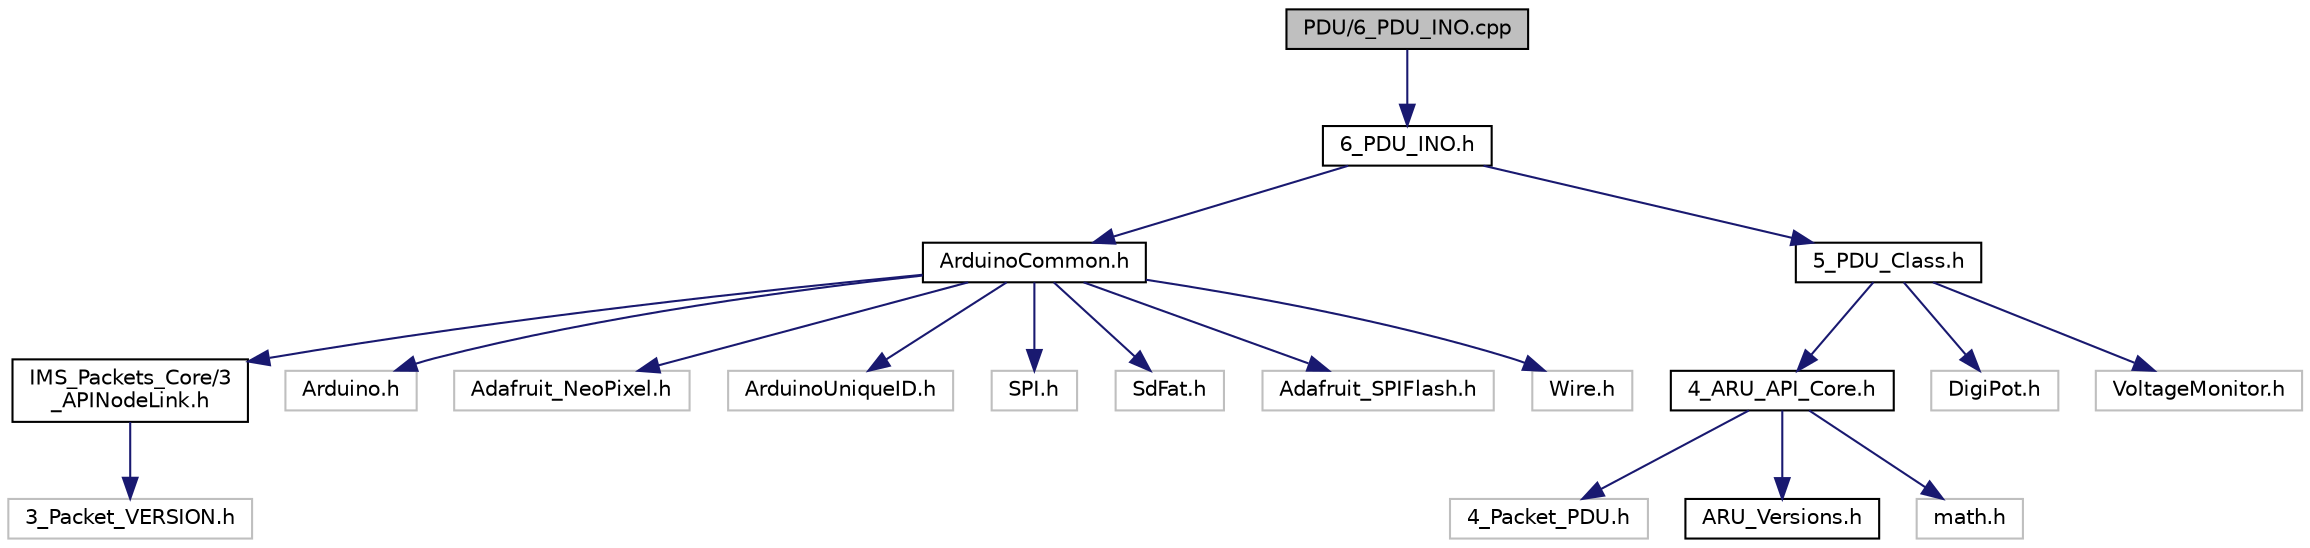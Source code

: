 digraph "PDU/6_PDU_INO.cpp"
{
 // LATEX_PDF_SIZE
  edge [fontname="Helvetica",fontsize="10",labelfontname="Helvetica",labelfontsize="10"];
  node [fontname="Helvetica",fontsize="10",shape=record];
  Node1 [label="PDU/6_PDU_INO.cpp",height=0.2,width=0.4,color="black", fillcolor="grey75", style="filled", fontcolor="black",tooltip="Arduino PCB implementation of PDU_Class."];
  Node1 -> Node2 [color="midnightblue",fontsize="10",style="solid",fontname="Helvetica"];
  Node2 [label="6_PDU_INO.h",height=0.2,width=0.4,color="black", fillcolor="white", style="filled",URL="$6___p_d_u___i_n_o_8h.html",tooltip="Arduino FW for PDU PCB of ARU."];
  Node2 -> Node3 [color="midnightblue",fontsize="10",style="solid",fontname="Helvetica"];
  Node3 [label="ArduinoCommon.h",height=0.2,width=0.4,color="black", fillcolor="white", style="filled",URL="$_arduino_common_8h_source.html",tooltip=" "];
  Node3 -> Node4 [color="midnightblue",fontsize="10",style="solid",fontname="Helvetica"];
  Node4 [label="IMS_Packets_Core/3\l_APINodeLink.h",height=0.2,width=0.4,color="black", fillcolor="white", style="filled",URL="$3___a_p_i_node_link_8h.html",tooltip="Extension of the Packets Core utilizing Header Packets."];
  Node4 -> Node5 [color="midnightblue",fontsize="10",style="solid",fontname="Helvetica"];
  Node5 [label="3_Packet_VERSION.h",height=0.2,width=0.4,color="grey75", fillcolor="white", style="filled",tooltip=" "];
  Node3 -> Node6 [color="midnightblue",fontsize="10",style="solid",fontname="Helvetica"];
  Node6 [label="Arduino.h",height=0.2,width=0.4,color="grey75", fillcolor="white", style="filled",tooltip=" "];
  Node3 -> Node7 [color="midnightblue",fontsize="10",style="solid",fontname="Helvetica"];
  Node7 [label="Adafruit_NeoPixel.h",height=0.2,width=0.4,color="grey75", fillcolor="white", style="filled",tooltip=" "];
  Node3 -> Node8 [color="midnightblue",fontsize="10",style="solid",fontname="Helvetica"];
  Node8 [label="ArduinoUniqueID.h",height=0.2,width=0.4,color="grey75", fillcolor="white", style="filled",tooltip=" "];
  Node3 -> Node9 [color="midnightblue",fontsize="10",style="solid",fontname="Helvetica"];
  Node9 [label="SPI.h",height=0.2,width=0.4,color="grey75", fillcolor="white", style="filled",tooltip=" "];
  Node3 -> Node10 [color="midnightblue",fontsize="10",style="solid",fontname="Helvetica"];
  Node10 [label="SdFat.h",height=0.2,width=0.4,color="grey75", fillcolor="white", style="filled",tooltip=" "];
  Node3 -> Node11 [color="midnightblue",fontsize="10",style="solid",fontname="Helvetica"];
  Node11 [label="Adafruit_SPIFlash.h",height=0.2,width=0.4,color="grey75", fillcolor="white", style="filled",tooltip=" "];
  Node3 -> Node12 [color="midnightblue",fontsize="10",style="solid",fontname="Helvetica"];
  Node12 [label="Wire.h",height=0.2,width=0.4,color="grey75", fillcolor="white", style="filled",tooltip=" "];
  Node2 -> Node13 [color="midnightblue",fontsize="10",style="solid",fontname="Helvetica"];
  Node13 [label="5_PDU_Class.h",height=0.2,width=0.4,color="black", fillcolor="white", style="filled",URL="$5___p_d_u___class_8h.html",tooltip="ARU Node Personalization for the PDU PCB Node."];
  Node13 -> Node14 [color="midnightblue",fontsize="10",style="solid",fontname="Helvetica"];
  Node14 [label="4_ARU_API_Core.h",height=0.2,width=0.4,color="black", fillcolor="white", style="filled",URL="$4___a_r_u___a_p_i___core_8h.html",tooltip="Application Base of Envistacom's Antenna Reference Unit (ARU) Firmware (FW)"];
  Node14 -> Node15 [color="midnightblue",fontsize="10",style="solid",fontname="Helvetica"];
  Node15 [label="4_Packet_PDU.h",height=0.2,width=0.4,color="grey75", fillcolor="white", style="filled",tooltip=" "];
  Node14 -> Node16 [color="midnightblue",fontsize="10",style="solid",fontname="Helvetica"];
  Node16 [label="ARU_Versions.h",height=0.2,width=0.4,color="black", fillcolor="white", style="filled",URL="$_a_r_u___versions_8h.html",tooltip=" "];
  Node14 -> Node17 [color="midnightblue",fontsize="10",style="solid",fontname="Helvetica"];
  Node17 [label="math.h",height=0.2,width=0.4,color="grey75", fillcolor="white", style="filled",tooltip=" "];
  Node13 -> Node18 [color="midnightblue",fontsize="10",style="solid",fontname="Helvetica"];
  Node18 [label="DigiPot.h",height=0.2,width=0.4,color="grey75", fillcolor="white", style="filled",tooltip=" "];
  Node13 -> Node19 [color="midnightblue",fontsize="10",style="solid",fontname="Helvetica"];
  Node19 [label="VoltageMonitor.h",height=0.2,width=0.4,color="grey75", fillcolor="white", style="filled",tooltip=" "];
}
